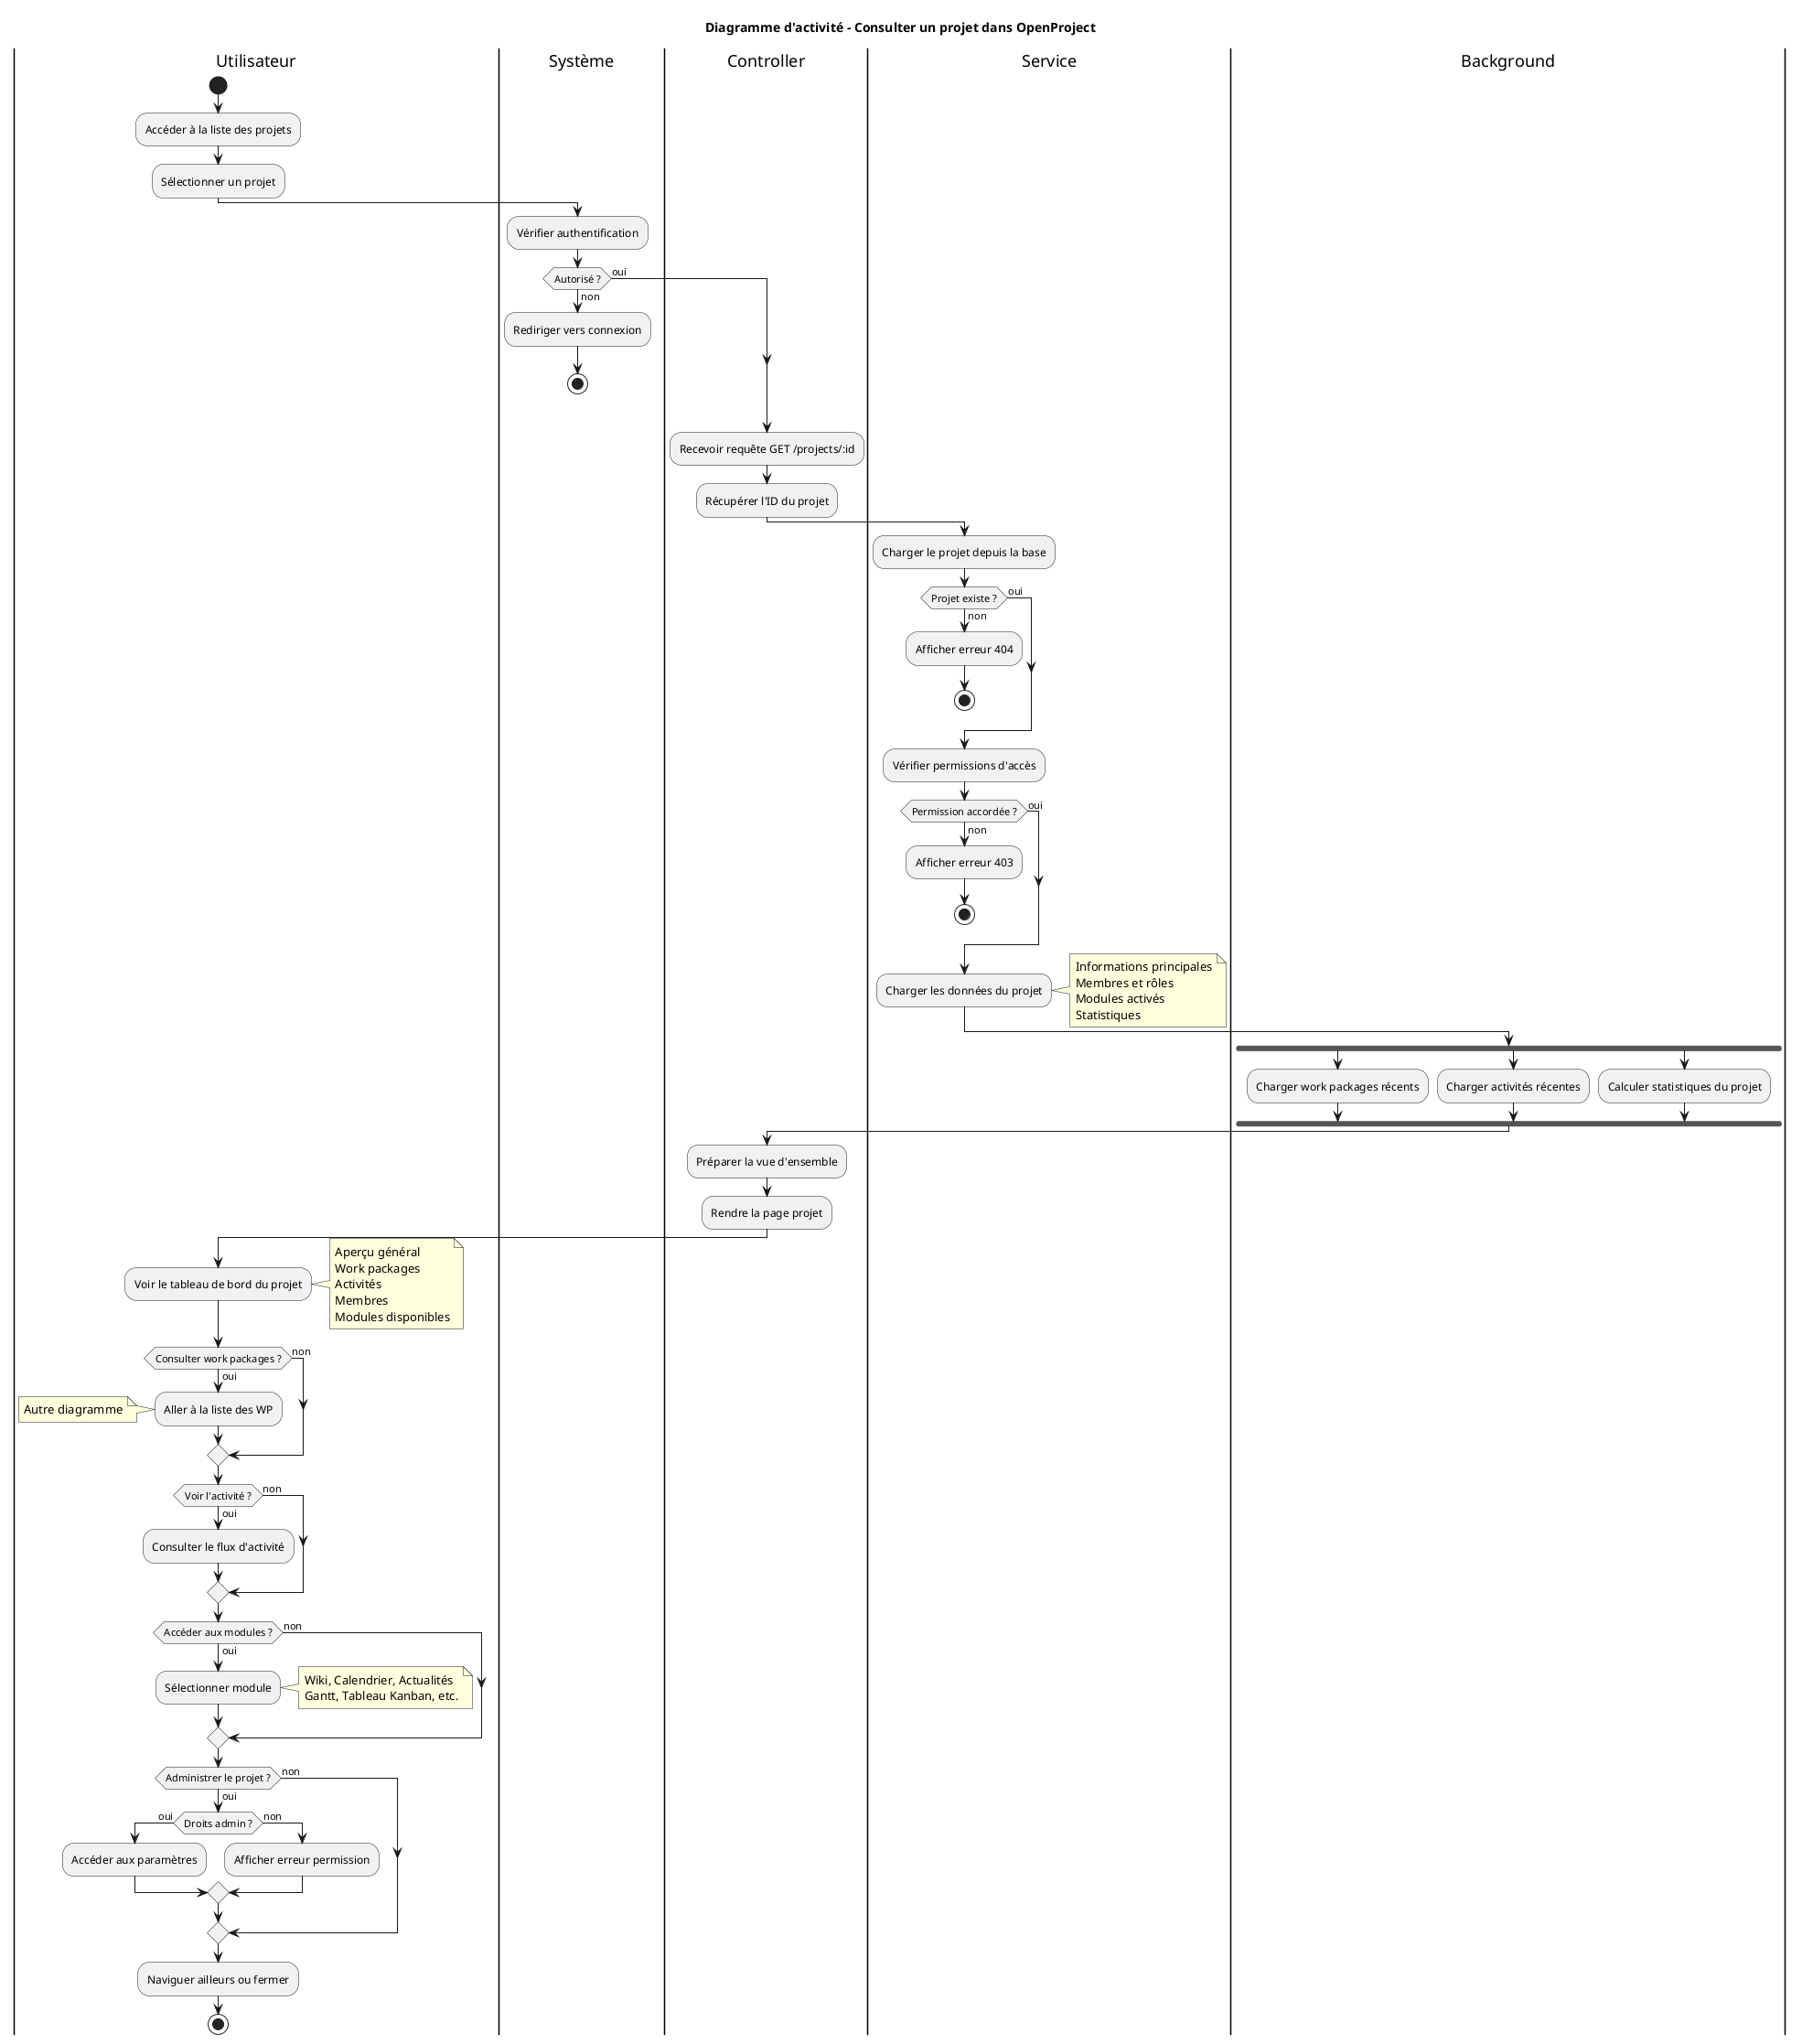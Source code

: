 @startuml ViewProject_ActivityDiagram
title Diagramme d'activité - Consulter un projet dans OpenProject

|Utilisateur|
start
:Accéder à la liste des projets;
:Sélectionner un projet;

|Système|
:Vérifier authentification;
if (Autorisé ?) then (non)
  :Rediriger vers connexion;
  stop
else (oui)
endif

|Controller|
:Recevoir requête GET /projects/:id;
:Récupérer l'ID du projet;

|Service|
:Charger le projet depuis la base;
if (Projet existe ?) then (non)
  :Afficher erreur 404;
  stop
else (oui)
endif

:Vérifier permissions d'accès;
if (Permission accordée ?) then (non)
  :Afficher erreur 403;
  stop
else (oui)
endif

:Charger les données du projet;
note right
  Informations principales
  Membres et rôles
  Modules activés
  Statistiques
end note

|Background|
fork
  :Charger work packages récents;
fork again
  :Charger activités récentes;
fork again
  :Calculer statistiques du projet;
end fork

|Controller|
:Préparer la vue d'ensemble;
:Rendre la page projet;

|Utilisateur|
:Voir le tableau de bord du projet;
note right
  Aperçu général
  Work packages
  Activités
  Membres
  Modules disponibles
end note

if (Consulter work packages ?) then (oui)
  :Aller à la liste des WP;
  note left: Autre diagramme
else (non)
endif

if (Voir l'activité ?) then (oui)
  :Consulter le flux d'activité;
else (non)
endif

if (Accéder aux modules ?) then (oui)
  :Sélectionner module;
  note right
    Wiki, Calendrier, Actualités
    Gantt, Tableau Kanban, etc.
  end note
else (non)
endif

if (Administrer le projet ?) then (oui)
  if (Droits admin ?) then (oui)
    :Accéder aux paramètres;
  else (non)
    :Afficher erreur permission;
  endif
else (non)
endif

:Naviguer ailleurs ou fermer;

stop

@enduml

